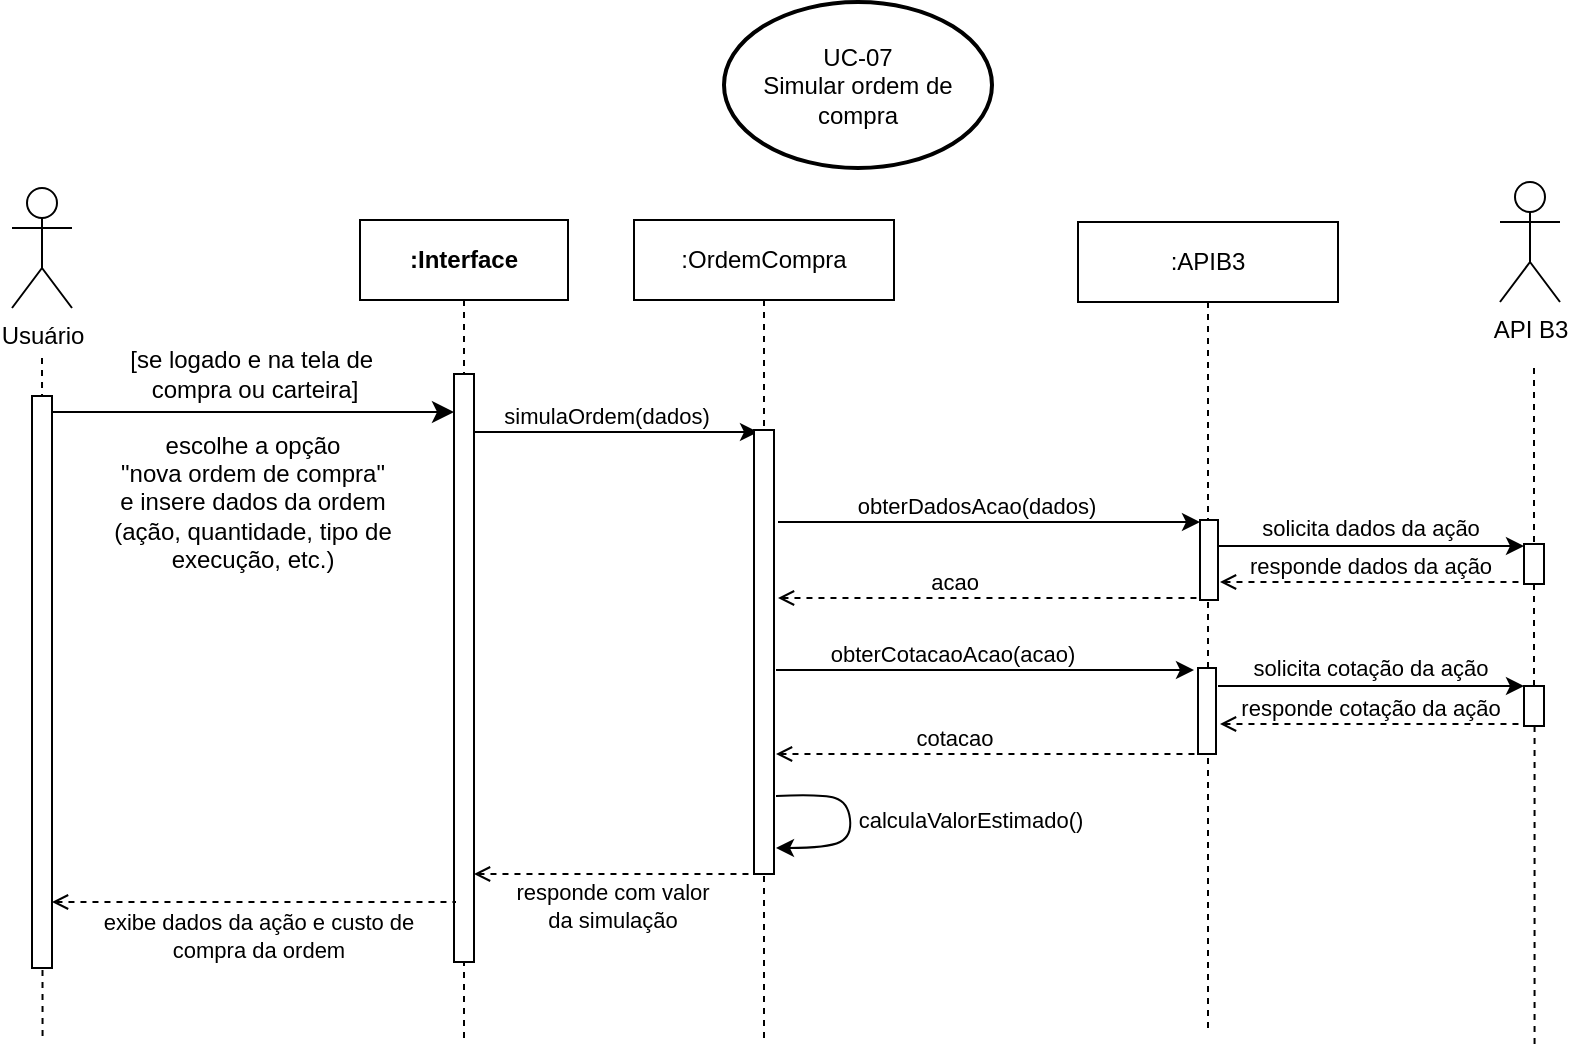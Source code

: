 <mxfile version="24.7.17">
  <diagram name="Page-1" id="2YBvvXClWsGukQMizWep">
    <mxGraphModel dx="1793" dy="1901" grid="0" gridSize="10" guides="0" tooltips="1" connect="0" arrows="0" fold="1" page="1" pageScale="1" pageWidth="1100" pageHeight="850" math="0" shadow="0">
      <root>
        <mxCell id="0" />
        <mxCell id="1" parent="0" />
        <mxCell id="368ryIqdzKqAlcXKy1S3-1" value="Usuário" style="shape=umlActor;verticalLabelPosition=bottom;verticalAlign=top;html=1;" parent="1" vertex="1">
          <mxGeometry x="102" y="79" width="30" height="60" as="geometry" />
        </mxCell>
        <mxCell id="368ryIqdzKqAlcXKy1S3-3" value="" style="endArrow=none;dashed=1;html=1;rounded=0;" parent="1" edge="1">
          <mxGeometry width="50" height="50" relative="1" as="geometry">
            <mxPoint x="117.28" y="503" as="sourcePoint" />
            <mxPoint x="117" y="164" as="targetPoint" />
          </mxGeometry>
        </mxCell>
        <mxCell id="368ryIqdzKqAlcXKy1S3-13" style="edgeStyle=orthogonalEdgeStyle;rounded=0;orthogonalLoop=1;jettySize=auto;html=1;curved=0;" parent="1" edge="1">
          <mxGeometry relative="1" as="geometry">
            <mxPoint x="332" y="201" as="sourcePoint" />
            <mxPoint x="475" y="201" as="targetPoint" />
            <Array as="points" />
          </mxGeometry>
        </mxCell>
        <mxCell id="368ryIqdzKqAlcXKy1S3-14" value="simulaOrdem(dados)" style="edgeLabel;html=1;align=center;verticalAlign=middle;resizable=0;points=[];" parent="368ryIqdzKqAlcXKy1S3-13" vertex="1" connectable="0">
          <mxGeometry x="-0.128" y="1" relative="1" as="geometry">
            <mxPoint x="4" y="-7" as="offset" />
          </mxGeometry>
        </mxCell>
        <mxCell id="368ryIqdzKqAlcXKy1S3-2" value="" style="html=1;points=[[0,0,0,0,5],[0,1,0,0,-5],[1,0,0,0,5],[1,1,0,0,-5]];perimeter=orthogonalPerimeter;outlineConnect=0;targetShapes=umlLifeline;portConstraint=eastwest;newEdgeStyle={&quot;curved&quot;:0,&quot;rounded&quot;:0};" parent="1" vertex="1">
          <mxGeometry x="112" y="183" width="10" height="286" as="geometry" />
        </mxCell>
        <mxCell id="368ryIqdzKqAlcXKy1S3-11" value=":APIB3" style="shape=umlLifeline;perimeter=lifelinePerimeter;whiteSpace=wrap;html=1;container=1;dropTarget=0;collapsible=0;recursiveResize=0;outlineConnect=0;portConstraint=eastwest;newEdgeStyle={&quot;curved&quot;:0,&quot;rounded&quot;:0};" parent="1" vertex="1">
          <mxGeometry x="635" y="96" width="130" height="403" as="geometry" />
        </mxCell>
        <mxCell id="368ryIqdzKqAlcXKy1S3-12" value="" style="html=1;points=[[0,0,0,0,5],[0,1,0,0,-5],[1,0,0,0,5],[1,1,0,0,-5]];perimeter=orthogonalPerimeter;outlineConnect=0;targetShapes=umlLifeline;portConstraint=eastwest;newEdgeStyle={&quot;curved&quot;:0,&quot;rounded&quot;:0};" parent="368ryIqdzKqAlcXKy1S3-11" vertex="1">
          <mxGeometry x="61" y="149" width="9" height="40" as="geometry" />
        </mxCell>
        <mxCell id="YaiohfjEREE9zaIFgsHk-11" value="" style="html=1;points=[[0,0,0,0,5],[0,1,0,0,-5],[1,0,0,0,5],[1,1,0,0,-5]];perimeter=orthogonalPerimeter;outlineConnect=0;targetShapes=umlLifeline;portConstraint=eastwest;newEdgeStyle={&quot;curved&quot;:0,&quot;rounded&quot;:0};" parent="368ryIqdzKqAlcXKy1S3-11" vertex="1">
          <mxGeometry x="60" y="223" width="9" height="43" as="geometry" />
        </mxCell>
        <mxCell id="0rn-FYZJgUnYV7M9HU_Y-24" value=":OrdemCompra" style="shape=umlLifeline;perimeter=lifelinePerimeter;whiteSpace=wrap;html=1;container=1;dropTarget=0;collapsible=0;recursiveResize=0;outlineConnect=0;portConstraint=eastwest;newEdgeStyle={&quot;curved&quot;:0,&quot;rounded&quot;:0};" parent="1" vertex="1">
          <mxGeometry x="413" y="95" width="130" height="409" as="geometry" />
        </mxCell>
        <mxCell id="0rn-FYZJgUnYV7M9HU_Y-25" value="" style="html=1;points=[[0,0,0,0,5],[0,1,0,0,-5],[1,0,0,0,5],[1,1,0,0,-5]];perimeter=orthogonalPerimeter;outlineConnect=0;targetShapes=umlLifeline;portConstraint=eastwest;newEdgeStyle={&quot;curved&quot;:0,&quot;rounded&quot;:0};" parent="0rn-FYZJgUnYV7M9HU_Y-24" vertex="1">
          <mxGeometry x="60" y="105" width="10" height="222" as="geometry" />
        </mxCell>
        <mxCell id="Dpbqh7HLzEygRbn_yJDt-4" value="" style="edgeStyle=none;orthogonalLoop=1;jettySize=auto;html=1;rounded=0;" parent="1" edge="1">
          <mxGeometry width="100" relative="1" as="geometry">
            <mxPoint x="485" y="246" as="sourcePoint" />
            <mxPoint x="696" y="246" as="targetPoint" />
            <Array as="points" />
          </mxGeometry>
        </mxCell>
        <mxCell id="Dpbqh7HLzEygRbn_yJDt-5" value="obterDadosAcao(dados)" style="edgeLabel;html=1;align=center;verticalAlign=middle;resizable=0;points=[];" parent="Dpbqh7HLzEygRbn_yJDt-4" vertex="1" connectable="0">
          <mxGeometry x="-0.163" relative="1" as="geometry">
            <mxPoint x="10" y="-8" as="offset" />
          </mxGeometry>
        </mxCell>
        <mxCell id="6YJHS1YPlDP4CpiEFU3A-5" value="" style="edgeStyle=none;orthogonalLoop=1;jettySize=auto;html=1;rounded=0;" parent="1" edge="1">
          <mxGeometry width="100" relative="1" as="geometry">
            <mxPoint x="484" y="320" as="sourcePoint" />
            <mxPoint x="693" y="320" as="targetPoint" />
            <Array as="points" />
          </mxGeometry>
        </mxCell>
        <mxCell id="6YJHS1YPlDP4CpiEFU3A-6" value="obterCotacaoAcao(acao)" style="edgeLabel;html=1;align=center;verticalAlign=middle;resizable=0;points=[];" parent="6YJHS1YPlDP4CpiEFU3A-5" vertex="1" connectable="0">
          <mxGeometry x="-0.163" relative="1" as="geometry">
            <mxPoint y="-8" as="offset" />
          </mxGeometry>
        </mxCell>
        <mxCell id="6YJHS1YPlDP4CpiEFU3A-7" value="" style="edgeStyle=none;orthogonalLoop=1;jettySize=auto;html=1;rounded=0;startArrow=open;startFill=0;endArrow=none;endFill=0;dashed=1;" parent="1" edge="1">
          <mxGeometry width="100" relative="1" as="geometry">
            <mxPoint x="485" y="284" as="sourcePoint" />
            <mxPoint x="695" y="284" as="targetPoint" />
            <Array as="points" />
          </mxGeometry>
        </mxCell>
        <mxCell id="6YJHS1YPlDP4CpiEFU3A-8" value="acao" style="edgeLabel;html=1;align=center;verticalAlign=middle;resizable=0;points=[];" parent="6YJHS1YPlDP4CpiEFU3A-7" vertex="1" connectable="0">
          <mxGeometry x="-0.163" relative="1" as="geometry">
            <mxPoint y="-8" as="offset" />
          </mxGeometry>
        </mxCell>
        <mxCell id="6YJHS1YPlDP4CpiEFU3A-9" value="" style="edgeStyle=none;orthogonalLoop=1;jettySize=auto;html=1;rounded=0;startArrow=open;startFill=0;endArrow=none;endFill=0;dashed=1;" parent="1" edge="1">
          <mxGeometry width="100" relative="1" as="geometry">
            <mxPoint x="484" y="362" as="sourcePoint" />
            <mxPoint x="696" y="362" as="targetPoint" />
            <Array as="points" />
          </mxGeometry>
        </mxCell>
        <mxCell id="6YJHS1YPlDP4CpiEFU3A-10" value="cotacao" style="edgeLabel;html=1;align=center;verticalAlign=middle;resizable=0;points=[];" parent="6YJHS1YPlDP4CpiEFU3A-9" vertex="1" connectable="0">
          <mxGeometry x="-0.163" relative="1" as="geometry">
            <mxPoint y="-8" as="offset" />
          </mxGeometry>
        </mxCell>
        <mxCell id="6YJHS1YPlDP4CpiEFU3A-11" value="" style="endArrow=classic;html=1;rounded=0;curved=1;" parent="1" edge="1">
          <mxGeometry width="50" height="50" relative="1" as="geometry">
            <mxPoint x="484" y="383" as="sourcePoint" />
            <mxPoint x="484" y="409" as="targetPoint" />
            <Array as="points">
              <mxPoint x="507" y="382" />
              <mxPoint x="520" y="386" />
              <mxPoint x="522" y="403" />
              <mxPoint x="510" y="409" />
            </Array>
          </mxGeometry>
        </mxCell>
        <mxCell id="6YJHS1YPlDP4CpiEFU3A-12" value="calculaValorEstimado()" style="edgeLabel;html=1;align=center;verticalAlign=middle;resizable=0;points=[];" parent="6YJHS1YPlDP4CpiEFU3A-11" vertex="1" connectable="0">
          <mxGeometry x="-0.092" relative="1" as="geometry">
            <mxPoint x="60" y="3" as="offset" />
          </mxGeometry>
        </mxCell>
        <mxCell id="6YJHS1YPlDP4CpiEFU3A-13" value="" style="endArrow=none;html=1;rounded=0;startArrow=open;startFill=0;endFill=0;dashed=1;" parent="1" source="YaiohfjEREE9zaIFgsHk-4" edge="1">
          <mxGeometry width="50" height="50" relative="1" as="geometry">
            <mxPoint x="329" y="422" as="sourcePoint" />
            <mxPoint x="472" y="422" as="targetPoint" />
          </mxGeometry>
        </mxCell>
        <mxCell id="6YJHS1YPlDP4CpiEFU3A-14" value="responde com valor&lt;div&gt;da simulação&lt;/div&gt;" style="edgeLabel;html=1;align=center;verticalAlign=middle;resizable=0;points=[];" parent="6YJHS1YPlDP4CpiEFU3A-13" vertex="1" connectable="0">
          <mxGeometry x="0.335" y="1" relative="1" as="geometry">
            <mxPoint x="-24" y="17" as="offset" />
          </mxGeometry>
        </mxCell>
        <mxCell id="4X81auk2REAt7T9Uu4Yk-1" value="" style="endArrow=none;dashed=1;html=1;rounded=0;" parent="1" source="YaiohfjEREE9zaIFgsHk-1" edge="1">
          <mxGeometry width="50" height="50" relative="1" as="geometry">
            <mxPoint x="863.28" y="507" as="sourcePoint" />
            <mxPoint x="863" y="168" as="targetPoint" />
          </mxGeometry>
        </mxCell>
        <mxCell id="4X81auk2REAt7T9Uu4Yk-2" value="" style="html=1;points=[[0,0,0,0,5],[0,1,0,0,-5],[1,0,0,0,5],[1,1,0,0,-5]];perimeter=orthogonalPerimeter;outlineConnect=0;targetShapes=umlLifeline;portConstraint=eastwest;newEdgeStyle={&quot;curved&quot;:0,&quot;rounded&quot;:0};" parent="1" vertex="1">
          <mxGeometry x="858" y="257" width="10" height="20" as="geometry" />
        </mxCell>
        <mxCell id="4X81auk2REAt7T9Uu4Yk-3" value="API B3" style="shape=umlActor;verticalLabelPosition=bottom;verticalAlign=top;html=1;" parent="1" vertex="1">
          <mxGeometry x="846" y="76" width="30" height="60" as="geometry" />
        </mxCell>
        <mxCell id="4X81auk2REAt7T9Uu4Yk-4" value="" style="edgeStyle=none;orthogonalLoop=1;jettySize=auto;html=1;rounded=0;" parent="1" edge="1">
          <mxGeometry width="100" relative="1" as="geometry">
            <mxPoint x="705" y="258" as="sourcePoint" />
            <mxPoint x="858" y="258" as="targetPoint" />
            <Array as="points" />
          </mxGeometry>
        </mxCell>
        <mxCell id="4X81auk2REAt7T9Uu4Yk-5" value="solicita dados da ação" style="edgeLabel;html=1;align=center;verticalAlign=middle;resizable=0;points=[];" parent="4X81auk2REAt7T9Uu4Yk-4" vertex="1" connectable="0">
          <mxGeometry x="-0.163" relative="1" as="geometry">
            <mxPoint x="12" y="-9" as="offset" />
          </mxGeometry>
        </mxCell>
        <mxCell id="4X81auk2REAt7T9Uu4Yk-6" value="" style="edgeStyle=none;orthogonalLoop=1;jettySize=auto;html=1;rounded=0;endArrow=none;endFill=0;startArrow=open;startFill=0;dashed=1;" parent="1" edge="1">
          <mxGeometry width="100" relative="1" as="geometry">
            <mxPoint x="706" y="276" as="sourcePoint" />
            <mxPoint x="856" y="276" as="targetPoint" />
            <Array as="points" />
          </mxGeometry>
        </mxCell>
        <mxCell id="4X81auk2REAt7T9Uu4Yk-7" value="responde dados da ação" style="edgeLabel;html=1;align=center;verticalAlign=middle;resizable=0;points=[];" parent="4X81auk2REAt7T9Uu4Yk-6" vertex="1" connectable="0">
          <mxGeometry x="-0.163" relative="1" as="geometry">
            <mxPoint x="12" y="-8" as="offset" />
          </mxGeometry>
        </mxCell>
        <mxCell id="4X81auk2REAt7T9Uu4Yk-8" value="" style="edgeStyle=none;orthogonalLoop=1;jettySize=auto;html=1;rounded=0;" parent="1" edge="1">
          <mxGeometry width="100" relative="1" as="geometry">
            <mxPoint x="705" y="328" as="sourcePoint" />
            <mxPoint x="858" y="328" as="targetPoint" />
            <Array as="points" />
          </mxGeometry>
        </mxCell>
        <mxCell id="4X81auk2REAt7T9Uu4Yk-9" value="solicita cotação da ação" style="edgeLabel;html=1;align=center;verticalAlign=middle;resizable=0;points=[];" parent="4X81auk2REAt7T9Uu4Yk-8" vertex="1" connectable="0">
          <mxGeometry x="-0.163" relative="1" as="geometry">
            <mxPoint x="12" y="-9" as="offset" />
          </mxGeometry>
        </mxCell>
        <mxCell id="4X81auk2REAt7T9Uu4Yk-10" value="" style="edgeStyle=none;orthogonalLoop=1;jettySize=auto;html=1;rounded=0;endArrow=none;endFill=0;startArrow=open;startFill=0;dashed=1;" parent="1" edge="1">
          <mxGeometry width="100" relative="1" as="geometry">
            <mxPoint x="706" y="347" as="sourcePoint" />
            <mxPoint x="856" y="347" as="targetPoint" />
            <Array as="points" />
          </mxGeometry>
        </mxCell>
        <mxCell id="4X81auk2REAt7T9Uu4Yk-11" value="responde cotação da ação" style="edgeLabel;html=1;align=center;verticalAlign=middle;resizable=0;points=[];" parent="4X81auk2REAt7T9Uu4Yk-10" vertex="1" connectable="0">
          <mxGeometry x="-0.163" relative="1" as="geometry">
            <mxPoint x="12" y="-8" as="offset" />
          </mxGeometry>
        </mxCell>
        <mxCell id="8qsYikxYjyh9_-L8PXw8-1" value="[se logado e na tela de&amp;nbsp;&lt;div&gt;compra ou carteira]&lt;/div&gt;" style="text;html=1;align=center;verticalAlign=middle;resizable=0;points=[];autosize=1;strokeColor=none;fillColor=none;" parent="1" vertex="1">
          <mxGeometry x="151" y="151" width="143" height="41" as="geometry" />
        </mxCell>
        <mxCell id="YaiohfjEREE9zaIFgsHk-2" value="" style="endArrow=none;dashed=1;html=1;rounded=0;" parent="1" target="YaiohfjEREE9zaIFgsHk-1" edge="1">
          <mxGeometry width="50" height="50" relative="1" as="geometry">
            <mxPoint x="863.28" y="507" as="sourcePoint" />
            <mxPoint x="863" y="168" as="targetPoint" />
          </mxGeometry>
        </mxCell>
        <mxCell id="YaiohfjEREE9zaIFgsHk-1" value="" style="html=1;points=[[0,0,0,0,5],[0,1,0,0,-5],[1,0,0,0,5],[1,1,0,0,-5]];perimeter=orthogonalPerimeter;outlineConnect=0;targetShapes=umlLifeline;portConstraint=eastwest;newEdgeStyle={&quot;curved&quot;:0,&quot;rounded&quot;:0};" parent="1" vertex="1">
          <mxGeometry x="858" y="328" width="10" height="20" as="geometry" />
        </mxCell>
        <mxCell id="YaiohfjEREE9zaIFgsHk-3" value="&lt;b&gt;:Interface&lt;/b&gt;" style="shape=umlLifeline;perimeter=lifelinePerimeter;whiteSpace=wrap;html=1;container=0;dropTarget=0;collapsible=0;recursiveResize=0;outlineConnect=0;portConstraint=eastwest;newEdgeStyle={&quot;edgeStyle&quot;:&quot;elbowEdgeStyle&quot;,&quot;elbow&quot;:&quot;vertical&quot;,&quot;curved&quot;:0,&quot;rounded&quot;:0};" parent="1" vertex="1">
          <mxGeometry x="276" y="95" width="104" height="409" as="geometry" />
        </mxCell>
        <mxCell id="YaiohfjEREE9zaIFgsHk-4" value="" style="html=1;points=[];perimeter=orthogonalPerimeter;outlineConnect=0;targetShapes=umlLifeline;portConstraint=eastwest;newEdgeStyle={&quot;edgeStyle&quot;:&quot;elbowEdgeStyle&quot;,&quot;elbow&quot;:&quot;vertical&quot;,&quot;curved&quot;:0,&quot;rounded&quot;:0};" parent="YaiohfjEREE9zaIFgsHk-3" vertex="1">
          <mxGeometry x="47" y="77" width="10" height="294" as="geometry" />
        </mxCell>
        <mxCell id="YaiohfjEREE9zaIFgsHk-7" value="" style="endArrow=classic;html=1;rounded=0;fontSize=12;startSize=8;endSize=8;curved=1;" parent="1" target="YaiohfjEREE9zaIFgsHk-4" edge="1">
          <mxGeometry width="50" height="50" relative="1" as="geometry">
            <mxPoint x="122" y="191" as="sourcePoint" />
            <mxPoint x="172" y="141" as="targetPoint" />
          </mxGeometry>
        </mxCell>
        <mxCell id="YaiohfjEREE9zaIFgsHk-8" value="escolhe a opção&lt;div&gt;&quot;nova ordem de compra&quot;&lt;/div&gt;&lt;div&gt;e insere dados da ordem&lt;/div&gt;&lt;div&gt;(ação, quantidade, tipo de&lt;/div&gt;&lt;div&gt;execução, etc.)&lt;/div&gt;" style="edgeLabel;html=1;align=center;verticalAlign=middle;resizable=0;points=[];fontSize=12;" parent="YaiohfjEREE9zaIFgsHk-7" vertex="1" connectable="0">
          <mxGeometry x="-0.124" y="-1" relative="1" as="geometry">
            <mxPoint x="12" y="44" as="offset" />
          </mxGeometry>
        </mxCell>
        <mxCell id="YaiohfjEREE9zaIFgsHk-9" value="" style="endArrow=none;html=1;rounded=0;startArrow=open;startFill=0;endFill=0;dashed=1;" parent="1" source="368ryIqdzKqAlcXKy1S3-2" edge="1">
          <mxGeometry width="50" height="50" relative="1" as="geometry">
            <mxPoint x="185" y="436" as="sourcePoint" />
            <mxPoint x="324" y="436" as="targetPoint" />
          </mxGeometry>
        </mxCell>
        <mxCell id="YaiohfjEREE9zaIFgsHk-10" value="exibe dados da ação e custo de&lt;div&gt;compra da ordem&lt;/div&gt;" style="edgeLabel;html=1;align=center;verticalAlign=middle;resizable=0;points=[];" parent="YaiohfjEREE9zaIFgsHk-9" vertex="1" connectable="0">
          <mxGeometry x="0.335" y="1" relative="1" as="geometry">
            <mxPoint x="-32" y="18" as="offset" />
          </mxGeometry>
        </mxCell>
        <mxCell id="dej6JPiimBgdFZPe7avW-1" value="UC-07&lt;div&gt;Simular ordem de&lt;br&gt;compra&lt;/div&gt;" style="strokeWidth=2;html=1;shape=mxgraph.flowchart.start_1;whiteSpace=wrap;" parent="1" vertex="1">
          <mxGeometry x="458" y="-14" width="134" height="83" as="geometry" />
        </mxCell>
      </root>
    </mxGraphModel>
  </diagram>
</mxfile>
